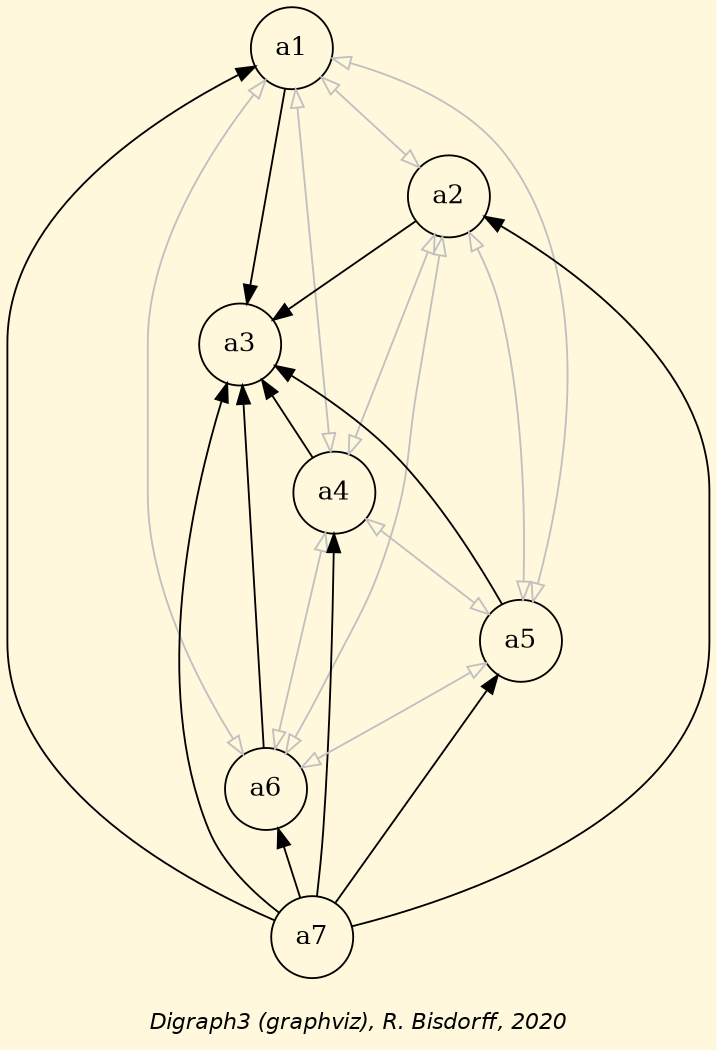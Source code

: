 digraph G {
graph [ bgcolor = cornsilk, fontname = "Helvetica-Oblique",
 fontsize = 12,
 label = "\nDigraph3 (graphviz), R. Bisdorff, 2020", size="7,7"];
n1 [shape = "circle", label = "a1"];
n2 [shape = "circle", label = "a2"];
n3 [shape = "circle", label = "a3"];
n4 [shape = "circle", label = "a4"];
n5 [shape = "circle", label = "a5"];
n6 [shape = "circle", label = "a6"];
n7 [shape = "circle", label = "a7"];
n1-> n2 [dir=both, color=grey, arrowhead=empty, arrowtail=empty] ;
n1-> n3 [dir=forward, color=black] ;
n1-> n4 [dir=both, color=grey, arrowhead=empty, arrowtail=empty] ;
n1-> n5 [dir=both, color=grey, arrowhead=empty, arrowtail=empty] ;
n1-> n6 [dir=both, color=grey, arrowhead=empty, arrowtail=empty] ;
n1-> n7 [dir=back, color=black] ;
n2-> n3 [dir=forward, color=black] ;
n2-> n4 [dir=both, color=grey, arrowhead=empty, arrowtail=empty] ;
n2-> n5 [dir=both, color=grey, arrowhead=empty, arrowtail=empty] ;
n2-> n6 [dir=both, color=grey, arrowhead=empty, arrowtail=empty] ;
n2-> n7 [dir=back, color=black] ;
n3-> n4 [dir=back, color=black] ;
n3-> n5 [dir=back, color=black] ;
n3-> n6 [dir=back, color=black] ;
n3-> n7 [dir=back, color=black] ;
n4-> n5 [dir=both, color=grey, arrowhead=empty, arrowtail=empty] ;
n4-> n6 [dir=both, color=grey, arrowhead=empty, arrowtail=empty] ;
n4-> n7 [dir=back, color=black] ;
n5-> n6 [dir=both, color=grey, arrowhead=empty, arrowtail=empty] ;
n5-> n7 [dir=back, color=black] ;
n6-> n7 [dir=back, color=black] ;
{rank=max; }
{rank=min; }
}
